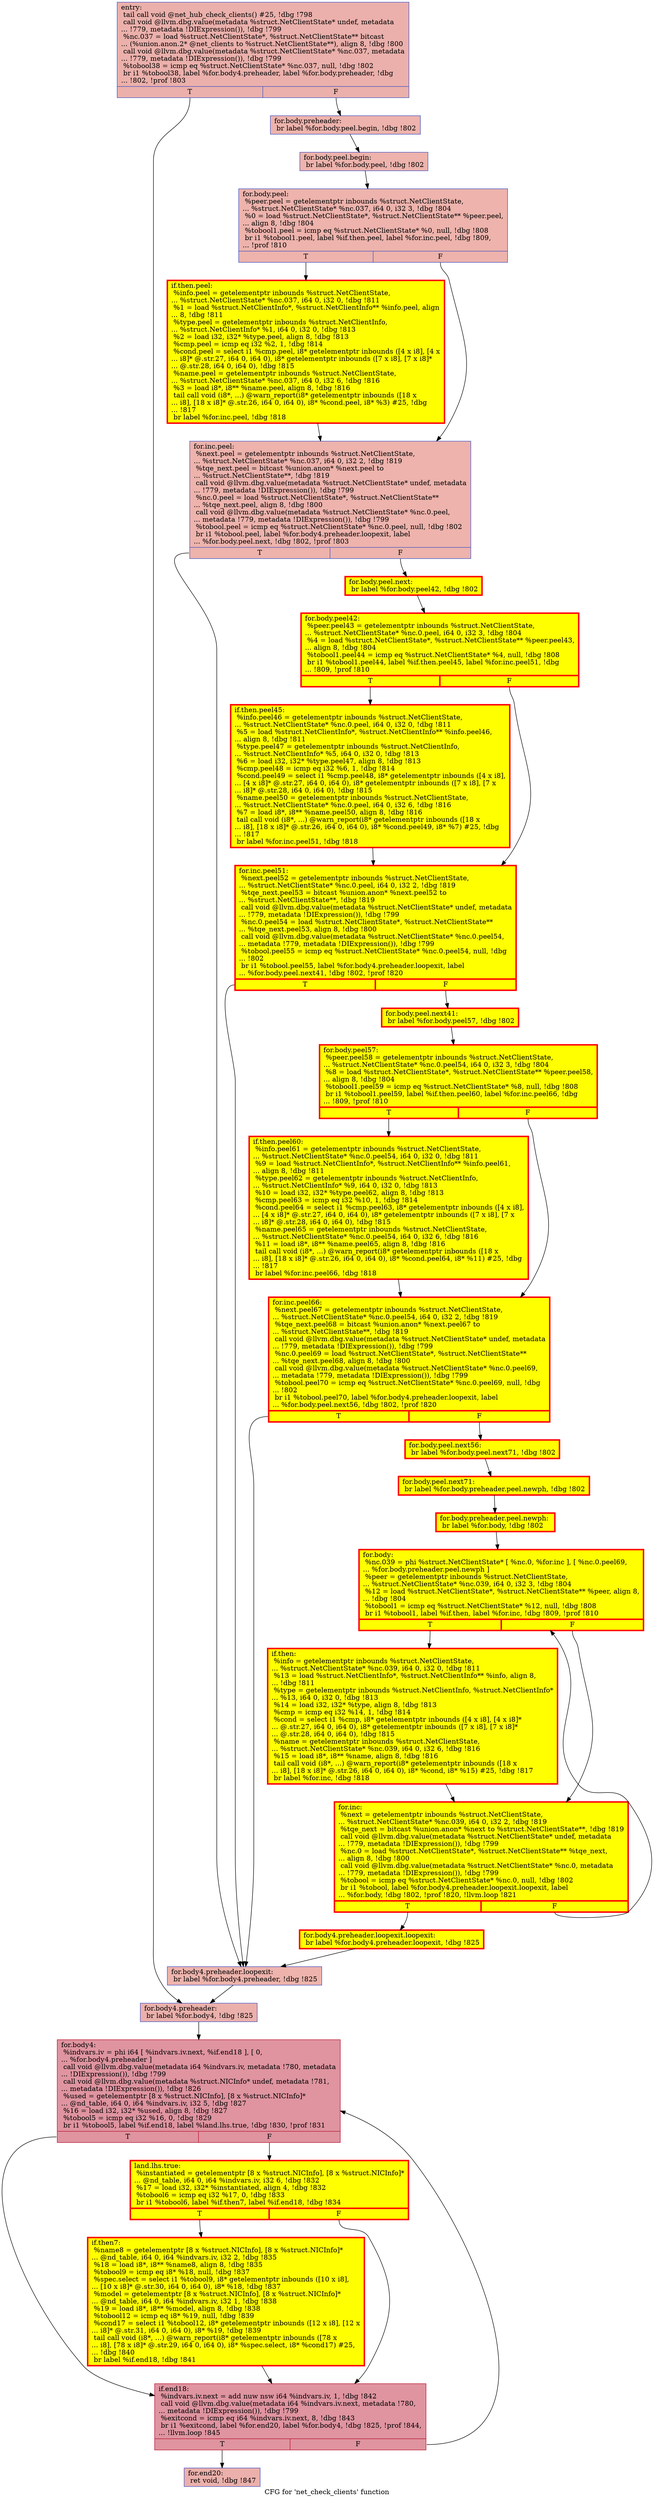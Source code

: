 digraph "CFG for 'net_check_clients' function" {
	label="CFG for 'net_check_clients' function";

	Node0x55a9bd53b9b0 [shape=record,color="#3d50c3ff", style=filled, fillcolor="#d24b4070",label="{entry:\l  tail call void @net_hub_check_clients() #25, !dbg !798\l  call void @llvm.dbg.value(metadata %struct.NetClientState* undef, metadata\l... !779, metadata !DIExpression()), !dbg !799\l  %nc.037 = load %struct.NetClientState*, %struct.NetClientState** bitcast\l... (%union.anon.2* @net_clients to %struct.NetClientState**), align 8, !dbg !800\l  call void @llvm.dbg.value(metadata %struct.NetClientState* %nc.037, metadata\l... !779, metadata !DIExpression()), !dbg !799\l  %tobool38 = icmp eq %struct.NetClientState* %nc.037, null, !dbg !802\l  br i1 %tobool38, label %for.body4.preheader, label %for.body.preheader, !dbg\l... !802, !prof !803\l|{<s0>T|<s1>F}}"];
	Node0x55a9bd53b9b0:s0 -> Node0x55a9bd568020;
	Node0x55a9bd53b9b0:s1 -> Node0x55a9bd786dc0;
	Node0x55a9bd786dc0 [shape=record,color="#3d50c3ff", style=filled, fillcolor="#d6524470",label="{for.body.preheader:                               \l  br label %for.body.peel.begin, !dbg !802\l}"];
	Node0x55a9bd786dc0 -> Node0x55a9bd786e10;
	Node0x55a9bd786e10 [shape=record,color="#3d50c3ff", style=filled, fillcolor="#d6524470",label="{for.body.peel.begin:                              \l  br label %for.body.peel, !dbg !802\l}"];
	Node0x55a9bd786e10 -> Node0x55a9bd7b5e10;
	Node0x55a9bd7b5e10 [shape=record,color="#3d50c3ff", style=filled, fillcolor="#d6524470",label="{for.body.peel:                                    \l  %peer.peel = getelementptr inbounds %struct.NetClientState,\l... %struct.NetClientState* %nc.037, i64 0, i32 3, !dbg !804\l  %0 = load %struct.NetClientState*, %struct.NetClientState** %peer.peel,\l... align 8, !dbg !804\l  %tobool1.peel = icmp eq %struct.NetClientState* %0, null, !dbg !808\l  br i1 %tobool1.peel, label %if.then.peel, label %for.inc.peel, !dbg !809,\l... !prof !810\l|{<s0>T|<s1>F}}"];
	Node0x55a9bd7b5e10:s0 -> Node0x55a9bd588ef0;
	Node0x55a9bd7b5e10:s1 -> Node0x55a9bd588da0;
	Node0x55a9bd588ef0 [shape=record,penwidth=3.0, style="filled", color="red", fillcolor="yellow",label="{if.then.peel:                                     \l  %info.peel = getelementptr inbounds %struct.NetClientState,\l... %struct.NetClientState* %nc.037, i64 0, i32 0, !dbg !811\l  %1 = load %struct.NetClientInfo*, %struct.NetClientInfo** %info.peel, align\l... 8, !dbg !811\l  %type.peel = getelementptr inbounds %struct.NetClientInfo,\l... %struct.NetClientInfo* %1, i64 0, i32 0, !dbg !813\l  %2 = load i32, i32* %type.peel, align 8, !dbg !813\l  %cmp.peel = icmp eq i32 %2, 1, !dbg !814\l  %cond.peel = select i1 %cmp.peel, i8* getelementptr inbounds ([4 x i8], [4 x\l... i8]* @.str.27, i64 0, i64 0), i8* getelementptr inbounds ([7 x i8], [7 x i8]*\l... @.str.28, i64 0, i64 0), !dbg !815\l  %name.peel = getelementptr inbounds %struct.NetClientState,\l... %struct.NetClientState* %nc.037, i64 0, i32 6, !dbg !816\l  %3 = load i8*, i8** %name.peel, align 8, !dbg !816\l  tail call void (i8*, ...) @warn_report(i8* getelementptr inbounds ([18 x\l... i8], [18 x i8]* @.str.26, i64 0, i64 0), i8* %cond.peel, i8* %3) #25, !dbg\l... !817\l  br label %for.inc.peel, !dbg !818\l}"];
	Node0x55a9bd588ef0 -> Node0x55a9bd588da0;
	Node0x55a9bd588da0 [shape=record,color="#3d50c3ff", style=filled, fillcolor="#d6524470",label="{for.inc.peel:                                     \l  %next.peel = getelementptr inbounds %struct.NetClientState,\l... %struct.NetClientState* %nc.037, i64 0, i32 2, !dbg !819\l  %tqe_next.peel = bitcast %union.anon* %next.peel to\l... %struct.NetClientState**, !dbg !819\l  call void @llvm.dbg.value(metadata %struct.NetClientState* undef, metadata\l... !779, metadata !DIExpression()), !dbg !799\l  %nc.0.peel = load %struct.NetClientState*, %struct.NetClientState**\l... %tqe_next.peel, align 8, !dbg !800\l  call void @llvm.dbg.value(metadata %struct.NetClientState* %nc.0.peel,\l... metadata !779, metadata !DIExpression()), !dbg !799\l  %tobool.peel = icmp eq %struct.NetClientState* %nc.0.peel, null, !dbg !802\l  br i1 %tobool.peel, label %for.body4.preheader.loopexit, label\l... %for.body.peel.next, !dbg !802, !prof !803\l|{<s0>T|<s1>F}}"];
	Node0x55a9bd588da0:s0 -> Node0x55a9bd781f90;
	Node0x55a9bd588da0:s1 -> Node0x55a9bd78eff0;
	Node0x55a9bd78eff0 [shape=record,penwidth=3.0, style="filled", color="red", fillcolor="yellow",label="{for.body.peel.next:                               \l  br label %for.body.peel42, !dbg !802\l}"];
	Node0x55a9bd78eff0 -> Node0x55a9bd7c3350;
	Node0x55a9bd7c3350 [shape=record,penwidth=3.0, style="filled", color="red", fillcolor="yellow",label="{for.body.peel42:                                  \l  %peer.peel43 = getelementptr inbounds %struct.NetClientState,\l... %struct.NetClientState* %nc.0.peel, i64 0, i32 3, !dbg !804\l  %4 = load %struct.NetClientState*, %struct.NetClientState** %peer.peel43,\l... align 8, !dbg !804\l  %tobool1.peel44 = icmp eq %struct.NetClientState* %4, null, !dbg !808\l  br i1 %tobool1.peel44, label %if.then.peel45, label %for.inc.peel51, !dbg\l... !809, !prof !810\l|{<s0>T|<s1>F}}"];
	Node0x55a9bd7c3350:s0 -> Node0x55a9bd5846a0;
	Node0x55a9bd7c3350:s1 -> Node0x55a9bd7bebe0;
	Node0x55a9bd5846a0 [shape=record,penwidth=3.0, style="filled", color="red", fillcolor="yellow",label="{if.then.peel45:                                   \l  %info.peel46 = getelementptr inbounds %struct.NetClientState,\l... %struct.NetClientState* %nc.0.peel, i64 0, i32 0, !dbg !811\l  %5 = load %struct.NetClientInfo*, %struct.NetClientInfo** %info.peel46,\l... align 8, !dbg !811\l  %type.peel47 = getelementptr inbounds %struct.NetClientInfo,\l... %struct.NetClientInfo* %5, i64 0, i32 0, !dbg !813\l  %6 = load i32, i32* %type.peel47, align 8, !dbg !813\l  %cmp.peel48 = icmp eq i32 %6, 1, !dbg !814\l  %cond.peel49 = select i1 %cmp.peel48, i8* getelementptr inbounds ([4 x i8],\l... [4 x i8]* @.str.27, i64 0, i64 0), i8* getelementptr inbounds ([7 x i8], [7 x\l... i8]* @.str.28, i64 0, i64 0), !dbg !815\l  %name.peel50 = getelementptr inbounds %struct.NetClientState,\l... %struct.NetClientState* %nc.0.peel, i64 0, i32 6, !dbg !816\l  %7 = load i8*, i8** %name.peel50, align 8, !dbg !816\l  tail call void (i8*, ...) @warn_report(i8* getelementptr inbounds ([18 x\l... i8], [18 x i8]* @.str.26, i64 0, i64 0), i8* %cond.peel49, i8* %7) #25, !dbg\l... !817\l  br label %for.inc.peel51, !dbg !818\l}"];
	Node0x55a9bd5846a0 -> Node0x55a9bd7bebe0;
	Node0x55a9bd7bebe0 [shape=record,penwidth=3.0, style="filled", color="red", fillcolor="yellow",label="{for.inc.peel51:                                   \l  %next.peel52 = getelementptr inbounds %struct.NetClientState,\l... %struct.NetClientState* %nc.0.peel, i64 0, i32 2, !dbg !819\l  %tqe_next.peel53 = bitcast %union.anon* %next.peel52 to\l... %struct.NetClientState**, !dbg !819\l  call void @llvm.dbg.value(metadata %struct.NetClientState* undef, metadata\l... !779, metadata !DIExpression()), !dbg !799\l  %nc.0.peel54 = load %struct.NetClientState*, %struct.NetClientState**\l... %tqe_next.peel53, align 8, !dbg !800\l  call void @llvm.dbg.value(metadata %struct.NetClientState* %nc.0.peel54,\l... metadata !779, metadata !DIExpression()), !dbg !799\l  %tobool.peel55 = icmp eq %struct.NetClientState* %nc.0.peel54, null, !dbg\l... !802\l  br i1 %tobool.peel55, label %for.body4.preheader.loopexit, label\l... %for.body.peel.next41, !dbg !802, !prof !820\l|{<s0>T|<s1>F}}"];
	Node0x55a9bd7bebe0:s0 -> Node0x55a9bd781f90;
	Node0x55a9bd7bebe0:s1 -> Node0x55a9bd7c3290;
	Node0x55a9bd7c3290 [shape=record,penwidth=3.0, style="filled", color="red", fillcolor="yellow",label="{for.body.peel.next41:                             \l  br label %for.body.peel57, !dbg !802\l}"];
	Node0x55a9bd7c3290 -> Node0x55a9bd760780;
	Node0x55a9bd760780 [shape=record,penwidth=3.0, style="filled", color="red", fillcolor="yellow",label="{for.body.peel57:                                  \l  %peer.peel58 = getelementptr inbounds %struct.NetClientState,\l... %struct.NetClientState* %nc.0.peel54, i64 0, i32 3, !dbg !804\l  %8 = load %struct.NetClientState*, %struct.NetClientState** %peer.peel58,\l... align 8, !dbg !804\l  %tobool1.peel59 = icmp eq %struct.NetClientState* %8, null, !dbg !808\l  br i1 %tobool1.peel59, label %if.then.peel60, label %for.inc.peel66, !dbg\l... !809, !prof !810\l|{<s0>T|<s1>F}}"];
	Node0x55a9bd760780:s0 -> Node0x55a9bd768e50;
	Node0x55a9bd760780:s1 -> Node0x55a9bd7695e0;
	Node0x55a9bd768e50 [shape=record,penwidth=3.0, style="filled", color="red", fillcolor="yellow",label="{if.then.peel60:                                   \l  %info.peel61 = getelementptr inbounds %struct.NetClientState,\l... %struct.NetClientState* %nc.0.peel54, i64 0, i32 0, !dbg !811\l  %9 = load %struct.NetClientInfo*, %struct.NetClientInfo** %info.peel61,\l... align 8, !dbg !811\l  %type.peel62 = getelementptr inbounds %struct.NetClientInfo,\l... %struct.NetClientInfo* %9, i64 0, i32 0, !dbg !813\l  %10 = load i32, i32* %type.peel62, align 8, !dbg !813\l  %cmp.peel63 = icmp eq i32 %10, 1, !dbg !814\l  %cond.peel64 = select i1 %cmp.peel63, i8* getelementptr inbounds ([4 x i8],\l... [4 x i8]* @.str.27, i64 0, i64 0), i8* getelementptr inbounds ([7 x i8], [7 x\l... i8]* @.str.28, i64 0, i64 0), !dbg !815\l  %name.peel65 = getelementptr inbounds %struct.NetClientState,\l... %struct.NetClientState* %nc.0.peel54, i64 0, i32 6, !dbg !816\l  %11 = load i8*, i8** %name.peel65, align 8, !dbg !816\l  tail call void (i8*, ...) @warn_report(i8* getelementptr inbounds ([18 x\l... i8], [18 x i8]* @.str.26, i64 0, i64 0), i8* %cond.peel64, i8* %11) #25, !dbg\l... !817\l  br label %for.inc.peel66, !dbg !818\l}"];
	Node0x55a9bd768e50 -> Node0x55a9bd7695e0;
	Node0x55a9bd7695e0 [shape=record,penwidth=3.0, style="filled", color="red", fillcolor="yellow",label="{for.inc.peel66:                                   \l  %next.peel67 = getelementptr inbounds %struct.NetClientState,\l... %struct.NetClientState* %nc.0.peel54, i64 0, i32 2, !dbg !819\l  %tqe_next.peel68 = bitcast %union.anon* %next.peel67 to\l... %struct.NetClientState**, !dbg !819\l  call void @llvm.dbg.value(metadata %struct.NetClientState* undef, metadata\l... !779, metadata !DIExpression()), !dbg !799\l  %nc.0.peel69 = load %struct.NetClientState*, %struct.NetClientState**\l... %tqe_next.peel68, align 8, !dbg !800\l  call void @llvm.dbg.value(metadata %struct.NetClientState* %nc.0.peel69,\l... metadata !779, metadata !DIExpression()), !dbg !799\l  %tobool.peel70 = icmp eq %struct.NetClientState* %nc.0.peel69, null, !dbg\l... !802\l  br i1 %tobool.peel70, label %for.body4.preheader.loopexit, label\l... %for.body.peel.next56, !dbg !802, !prof !820\l|{<s0>T|<s1>F}}"];
	Node0x55a9bd7695e0:s0 -> Node0x55a9bd781f90;
	Node0x55a9bd7695e0:s1 -> Node0x55a9bd768b40;
	Node0x55a9bd768b40 [shape=record,penwidth=3.0, style="filled", color="red", fillcolor="yellow",label="{for.body.peel.next56:                             \l  br label %for.body.peel.next71, !dbg !802\l}"];
	Node0x55a9bd768b40 -> Node0x55a9bd7c36d0;
	Node0x55a9bd7c36d0 [shape=record,penwidth=3.0, style="filled", color="red", fillcolor="yellow",label="{for.body.peel.next71:                             \l  br label %for.body.preheader.peel.newph, !dbg !802\l}"];
	Node0x55a9bd7c36d0 -> Node0x55a9bd78f040;
	Node0x55a9bd78f040 [shape=record,penwidth=3.0, style="filled", color="red", fillcolor="yellow",label="{for.body.preheader.peel.newph:                    \l  br label %for.body, !dbg !802\l}"];
	Node0x55a9bd78f040 -> Node0x55a9bd547650;
	Node0x55a9bd547650 [shape=record,penwidth=3.0, style="filled", color="red", fillcolor="yellow",label="{for.body:                                         \l  %nc.039 = phi %struct.NetClientState* [ %nc.0, %for.inc ], [ %nc.0.peel69,\l... %for.body.preheader.peel.newph ]\l  %peer = getelementptr inbounds %struct.NetClientState,\l... %struct.NetClientState* %nc.039, i64 0, i32 3, !dbg !804\l  %12 = load %struct.NetClientState*, %struct.NetClientState** %peer, align 8,\l... !dbg !804\l  %tobool1 = icmp eq %struct.NetClientState* %12, null, !dbg !808\l  br i1 %tobool1, label %if.then, label %for.inc, !dbg !809, !prof !810\l|{<s0>T|<s1>F}}"];
	Node0x55a9bd547650:s0 -> Node0x55a9bd5478c0;
	Node0x55a9bd547650:s1 -> Node0x55a9bd5475c0;
	Node0x55a9bd5478c0 [shape=record,penwidth=3.0, style="filled", color="red", fillcolor="yellow",label="{if.then:                                          \l  %info = getelementptr inbounds %struct.NetClientState,\l... %struct.NetClientState* %nc.039, i64 0, i32 0, !dbg !811\l  %13 = load %struct.NetClientInfo*, %struct.NetClientInfo** %info, align 8,\l... !dbg !811\l  %type = getelementptr inbounds %struct.NetClientInfo, %struct.NetClientInfo*\l... %13, i64 0, i32 0, !dbg !813\l  %14 = load i32, i32* %type, align 8, !dbg !813\l  %cmp = icmp eq i32 %14, 1, !dbg !814\l  %cond = select i1 %cmp, i8* getelementptr inbounds ([4 x i8], [4 x i8]*\l... @.str.27, i64 0, i64 0), i8* getelementptr inbounds ([7 x i8], [7 x i8]*\l... @.str.28, i64 0, i64 0), !dbg !815\l  %name = getelementptr inbounds %struct.NetClientState,\l... %struct.NetClientState* %nc.039, i64 0, i32 6, !dbg !816\l  %15 = load i8*, i8** %name, align 8, !dbg !816\l  tail call void (i8*, ...) @warn_report(i8* getelementptr inbounds ([18 x\l... i8], [18 x i8]* @.str.26, i64 0, i64 0), i8* %cond, i8* %15) #25, !dbg !817\l  br label %for.inc, !dbg !818\l}"];
	Node0x55a9bd5478c0 -> Node0x55a9bd5475c0;
	Node0x55a9bd5475c0 [shape=record,penwidth=3.0, style="filled", color="red", fillcolor="yellow",label="{for.inc:                                          \l  %next = getelementptr inbounds %struct.NetClientState,\l... %struct.NetClientState* %nc.039, i64 0, i32 2, !dbg !819\l  %tqe_next = bitcast %union.anon* %next to %struct.NetClientState**, !dbg !819\l  call void @llvm.dbg.value(metadata %struct.NetClientState* undef, metadata\l... !779, metadata !DIExpression()), !dbg !799\l  %nc.0 = load %struct.NetClientState*, %struct.NetClientState** %tqe_next,\l... align 8, !dbg !800\l  call void @llvm.dbg.value(metadata %struct.NetClientState* %nc.0, metadata\l... !779, metadata !DIExpression()), !dbg !799\l  %tobool = icmp eq %struct.NetClientState* %nc.0, null, !dbg !802\l  br i1 %tobool, label %for.body4.preheader.loopexit.loopexit, label\l... %for.body, !dbg !802, !prof !820, !llvm.loop !821\l|{<s0>T|<s1>F}}"];
	Node0x55a9bd5475c0:s0 -> Node0x55a9bd7c5dd0;
	Node0x55a9bd5475c0:s1 -> Node0x55a9bd547650;
	Node0x55a9bd7c5dd0 [shape=record,penwidth=3.0, style="filled", color="red", fillcolor="yellow",label="{for.body4.preheader.loopexit.loopexit:            \l  br label %for.body4.preheader.loopexit, !dbg !825\l}"];
	Node0x55a9bd7c5dd0 -> Node0x55a9bd781f90;
	Node0x55a9bd781f90 [shape=record,color="#3d50c3ff", style=filled, fillcolor="#d6524470",label="{for.body4.preheader.loopexit:                     \l  br label %for.body4.preheader, !dbg !825\l}"];
	Node0x55a9bd781f90 -> Node0x55a9bd568020;
	Node0x55a9bd568020 [shape=record,color="#3d50c3ff", style=filled, fillcolor="#d24b4070",label="{for.body4.preheader:                              \l  br label %for.body4, !dbg !825\l}"];
	Node0x55a9bd568020 -> Node0x55a9bd549490;
	Node0x55a9bd549490 [shape=record,color="#b70d28ff", style=filled, fillcolor="#b70d2870",label="{for.body4:                                        \l  %indvars.iv = phi i64 [ %indvars.iv.next, %if.end18 ], [ 0,\l... %for.body4.preheader ]\l  call void @llvm.dbg.value(metadata i64 %indvars.iv, metadata !780, metadata\l... !DIExpression()), !dbg !799\l  call void @llvm.dbg.value(metadata %struct.NICInfo* undef, metadata !781,\l... metadata !DIExpression()), !dbg !826\l  %used = getelementptr [8 x %struct.NICInfo], [8 x %struct.NICInfo]*\l... @nd_table, i64 0, i64 %indvars.iv, i32 5, !dbg !827\l  %16 = load i32, i32* %used, align 8, !dbg !827\l  %tobool5 = icmp eq i32 %16, 0, !dbg !829\l  br i1 %tobool5, label %if.end18, label %land.lhs.true, !dbg !830, !prof !831\l|{<s0>T|<s1>F}}"];
	Node0x55a9bd549490:s0 -> Node0x55a9bd54a1f0;
	Node0x55a9bd549490:s1 -> Node0x55a9bd54a260;
	Node0x55a9bd54a260 [shape=record,penwidth=3.0, style="filled", color="red", fillcolor="yellow",label="{land.lhs.true:                                    \l  %instantiated = getelementptr [8 x %struct.NICInfo], [8 x %struct.NICInfo]*\l... @nd_table, i64 0, i64 %indvars.iv, i32 6, !dbg !832\l  %17 = load i32, i32* %instantiated, align 4, !dbg !832\l  %tobool6 = icmp eq i32 %17, 0, !dbg !833\l  br i1 %tobool6, label %if.then7, label %if.end18, !dbg !834\l|{<s0>T|<s1>F}}"];
	Node0x55a9bd54a260:s0 -> Node0x55a9bd54a1a0;
	Node0x55a9bd54a260:s1 -> Node0x55a9bd54a1f0;
	Node0x55a9bd54a1a0 [shape=record,penwidth=3.0, style="filled", color="red", fillcolor="yellow",label="{if.then7:                                         \l  %name8 = getelementptr [8 x %struct.NICInfo], [8 x %struct.NICInfo]*\l... @nd_table, i64 0, i64 %indvars.iv, i32 2, !dbg !835\l  %18 = load i8*, i8** %name8, align 8, !dbg !835\l  %tobool9 = icmp eq i8* %18, null, !dbg !837\l  %spec.select = select i1 %tobool9, i8* getelementptr inbounds ([10 x i8],\l... [10 x i8]* @.str.30, i64 0, i64 0), i8* %18, !dbg !837\l  %model = getelementptr [8 x %struct.NICInfo], [8 x %struct.NICInfo]*\l... @nd_table, i64 0, i64 %indvars.iv, i32 1, !dbg !838\l  %19 = load i8*, i8** %model, align 8, !dbg !838\l  %tobool12 = icmp eq i8* %19, null, !dbg !839\l  %cond17 = select i1 %tobool12, i8* getelementptr inbounds ([12 x i8], [12 x\l... i8]* @.str.31, i64 0, i64 0), i8* %19, !dbg !839\l  tail call void (i8*, ...) @warn_report(i8* getelementptr inbounds ([78 x\l... i8], [78 x i8]* @.str.29, i64 0, i64 0), i8* %spec.select, i8* %cond17) #25,\l... !dbg !840\l  br label %if.end18, !dbg !841\l}"];
	Node0x55a9bd54a1a0 -> Node0x55a9bd54a1f0;
	Node0x55a9bd54a1f0 [shape=record,color="#b70d28ff", style=filled, fillcolor="#b70d2870",label="{if.end18:                                         \l  %indvars.iv.next = add nuw nsw i64 %indvars.iv, 1, !dbg !842\l  call void @llvm.dbg.value(metadata i64 %indvars.iv.next, metadata !780,\l... metadata !DIExpression()), !dbg !799\l  %exitcond = icmp eq i64 %indvars.iv.next, 8, !dbg !843\l  br i1 %exitcond, label %for.end20, label %for.body4, !dbg !825, !prof !844,\l... !llvm.loop !845\l|{<s0>T|<s1>F}}"];
	Node0x55a9bd54a1f0:s0 -> Node0x55a9bd549170;
	Node0x55a9bd54a1f0:s1 -> Node0x55a9bd549490;
	Node0x55a9bd549170 [shape=record,color="#3d50c3ff", style=filled, fillcolor="#d24b4070",label="{for.end20:                                        \l  ret void, !dbg !847\l}"];
}
